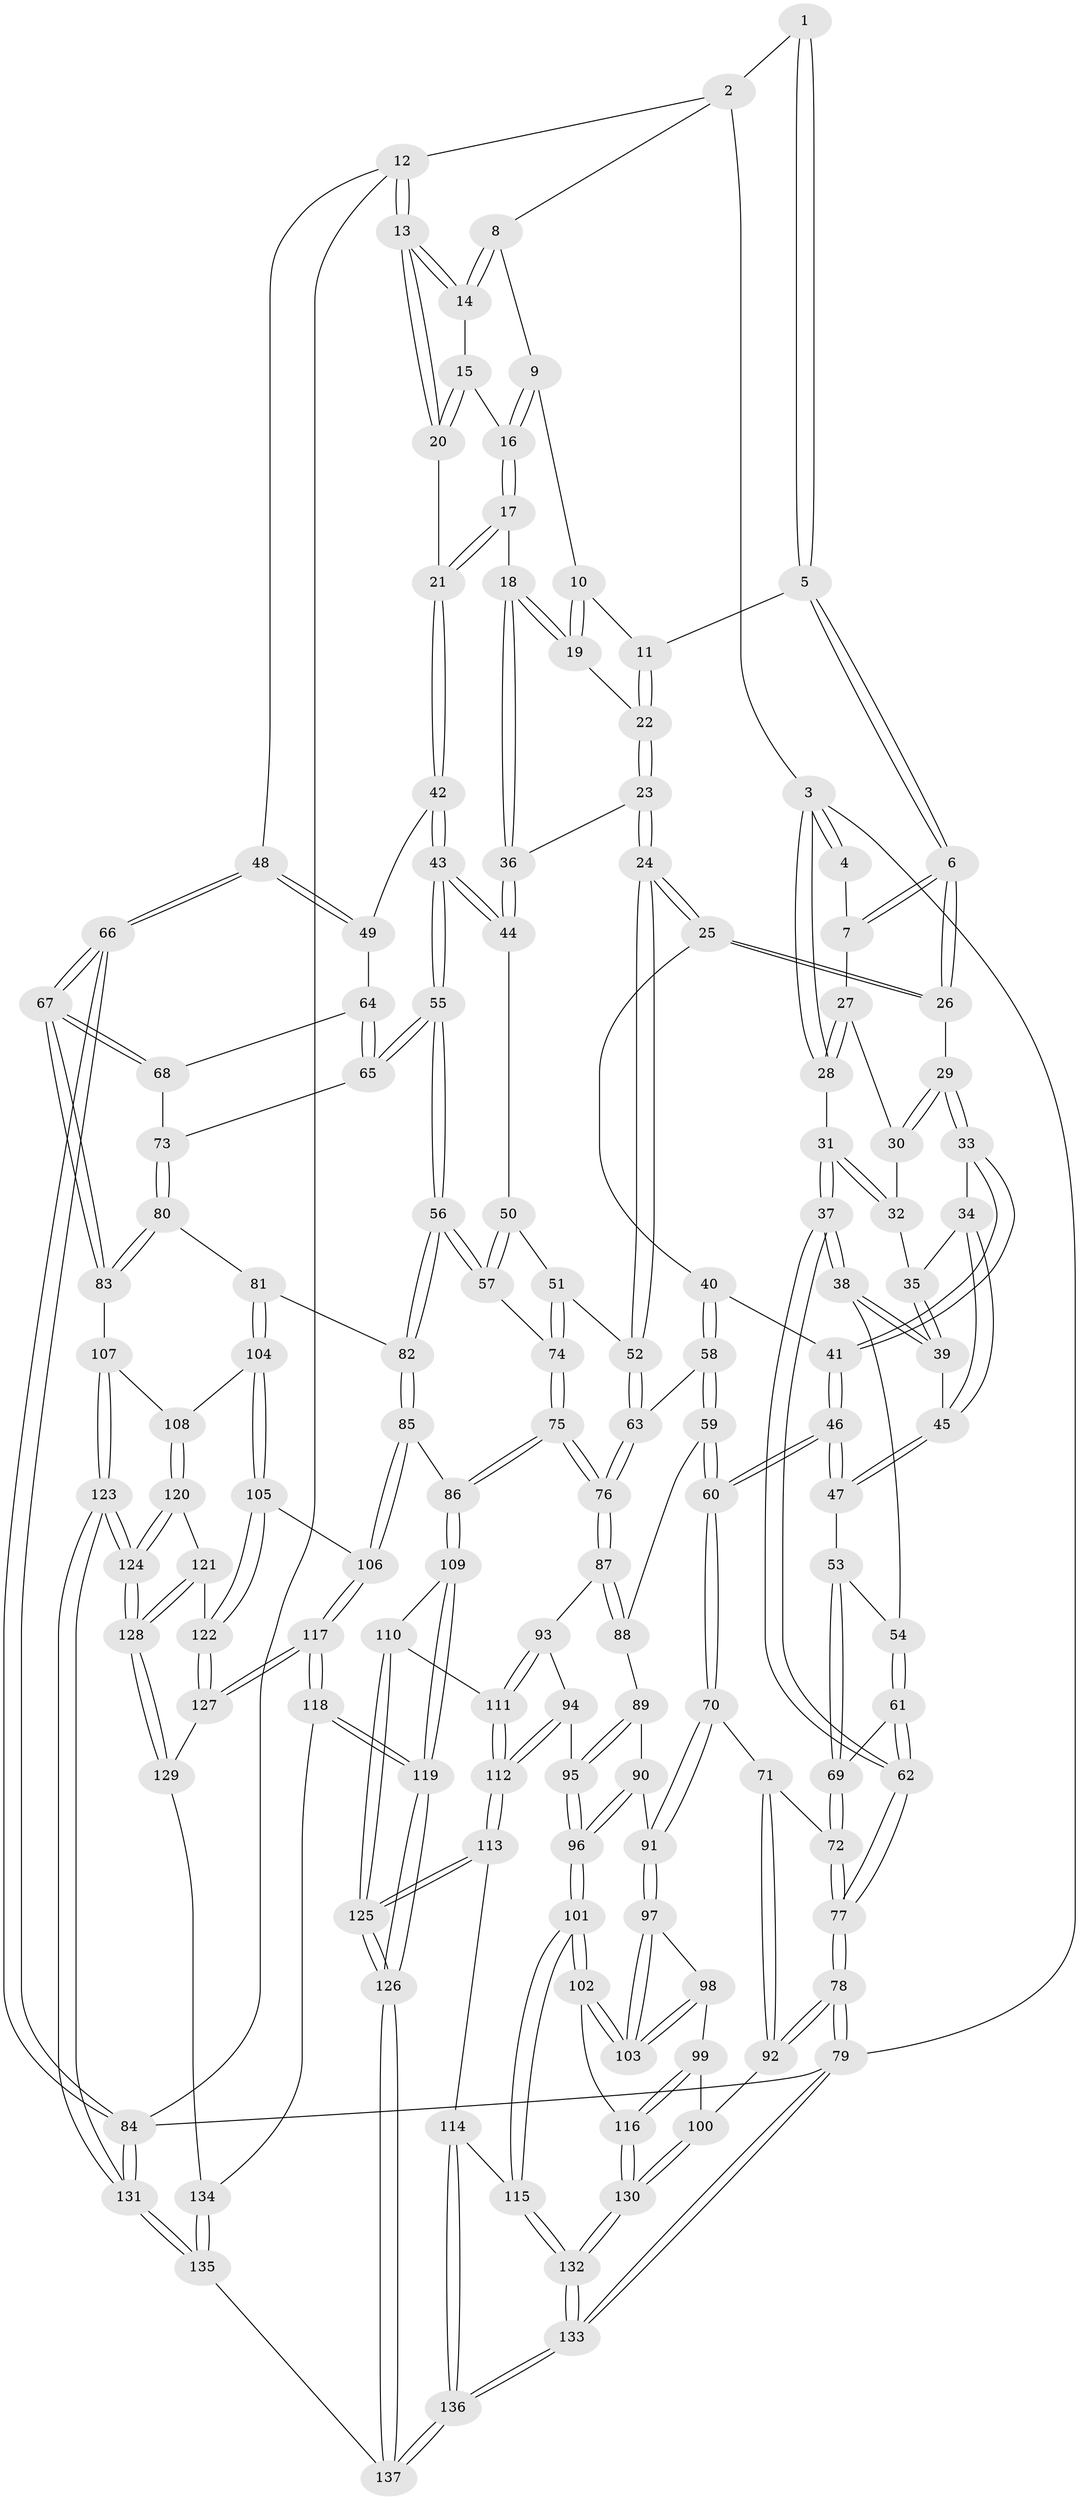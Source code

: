 // Generated by graph-tools (version 1.1) at 2025/11/02/27/25 16:11:52]
// undirected, 137 vertices, 339 edges
graph export_dot {
graph [start="1"]
  node [color=gray90,style=filled];
  1 [pos="+0.3946838106475347+0"];
  2 [pos="+0.7596231898368078+0"];
  3 [pos="+0+0"];
  4 [pos="+0.2027661753603784+0"];
  5 [pos="+0.4373401696430823+0.10676977538627945"];
  6 [pos="+0.32182825618608024+0.18744885831575586"];
  7 [pos="+0.2415843020531138+0.14519462705593905"];
  8 [pos="+0.7595677652987738+0"];
  9 [pos="+0.7331008479856999+0"];
  10 [pos="+0.6871471723479702+0.004247912511472613"];
  11 [pos="+0.5169845418662773+0.12534353020558908"];
  12 [pos="+1+0.25908824564358757"];
  13 [pos="+1+0.2290937740024366"];
  14 [pos="+0.9983614526962554+0.13916821963849463"];
  15 [pos="+0.8389088348559676+0.1412443615604228"];
  16 [pos="+0.797565214406514+0.11604536600932246"];
  17 [pos="+0.7616993272596858+0.2892880532786286"];
  18 [pos="+0.7611428465007509+0.28923422834145746"];
  19 [pos="+0.686914548072944+0.24853037211974602"];
  20 [pos="+0.8869108250199814+0.28815218988749836"];
  21 [pos="+0.8217932763704462+0.31778264344596896"];
  22 [pos="+0.5756087772851045+0.25625545554153994"];
  23 [pos="+0.5190133043044199+0.3470760902869644"];
  24 [pos="+0.444629561592+0.39751732869491846"];
  25 [pos="+0.42723224320756475+0.3858847014902701"];
  26 [pos="+0.33663525399703736+0.27421188864962065"];
  27 [pos="+0.12418070762135858+0.17883628827478945"];
  28 [pos="+0+0"];
  29 [pos="+0.22146592844438806+0.34502486279720473"];
  30 [pos="+0.12006132997573632+0.23240884394727532"];
  31 [pos="+0+0.2685801439872095"];
  32 [pos="+0.09609880697441257+0.29248982920539895"];
  33 [pos="+0.20650981520554676+0.3664624268700553"];
  34 [pos="+0.16520096682377036+0.3680234852243279"];
  35 [pos="+0.09560633010143521+0.30451628446627954"];
  36 [pos="+0.6576422912266304+0.4034969408711443"];
  37 [pos="+0+0.3483201424553367"];
  38 [pos="+0+0.3950245265821292"];
  39 [pos="+0.04347278189467273+0.38167314312266654"];
  40 [pos="+0.24556977538807925+0.4526634667310448"];
  41 [pos="+0.22599046252106308+0.4474275425003109"];
  42 [pos="+0.8261650734182813+0.42704005361784736"];
  43 [pos="+0.7671495906545304+0.5129260774322226"];
  44 [pos="+0.6681608565947367+0.4515832339050067"];
  45 [pos="+0.1086532496720209+0.41985551800602555"];
  46 [pos="+0.1592090072175935+0.4998395448443998"];
  47 [pos="+0.1309016211043487+0.4927277993433061"];
  48 [pos="+1+0.3629445019202929"];
  49 [pos="+0.9367792479470286+0.47651379561284357"];
  50 [pos="+0.6637313838149738+0.45440771557983345"];
  51 [pos="+0.523781990875989+0.5171897999417084"];
  52 [pos="+0.4568856710627473+0.4805527239431185"];
  53 [pos="+0.11129032993447387+0.5024526069167196"];
  54 [pos="+0.04709362697883237+0.49152206369176454"];
  55 [pos="+0.7651821082527531+0.5786254495969344"];
  56 [pos="+0.751795268768515+0.5976772448655758"];
  57 [pos="+0.619522659483153+0.6043926397754896"];
  58 [pos="+0.32390620593119235+0.6006581389004119"];
  59 [pos="+0.31442837022133574+0.6139155405748554"];
  60 [pos="+0.2341739155669727+0.650839805900464"];
  61 [pos="+0+0.5498610604263007"];
  62 [pos="+0+0.5474341013373721"];
  63 [pos="+0.422351374078853+0.5267409956996217"];
  64 [pos="+0.9314814095848486+0.5131815678689988"];
  65 [pos="+0.8632523264646311+0.5901712215383851"];
  66 [pos="+1+0.7249032920935593"];
  67 [pos="+1+0.7224258964045248"];
  68 [pos="+0.9563855495624435+0.5543228561827435"];
  69 [pos="+0.06536820269993508+0.5994643605663361"];
  70 [pos="+0.20719439058822606+0.6860502416281502"];
  71 [pos="+0.10481126474663502+0.6702032888053381"];
  72 [pos="+0.08197959126315545+0.6519029012459635"];
  73 [pos="+0.8985372649045253+0.6153241278195458"];
  74 [pos="+0.6013302319990518+0.6070123515679524"];
  75 [pos="+0.5480781244286826+0.7513134971401774"];
  76 [pos="+0.5032983475096464+0.7401597159841569"];
  77 [pos="+0+0.6925179536505179"];
  78 [pos="+0+0.8683644555338964"];
  79 [pos="+0+1"];
  80 [pos="+0.9375233059554222+0.6565538064492105"];
  81 [pos="+0.7874339495320777+0.732519497603995"];
  82 [pos="+0.7655063764191733+0.6904199333578904"];
  83 [pos="+1+0.7235205741236528"];
  84 [pos="+1+1"];
  85 [pos="+0.5605806017594953+0.7601030745960587"];
  86 [pos="+0.5489784431881429+0.7526386628931617"];
  87 [pos="+0.4906471738653224+0.741265461727736"];
  88 [pos="+0.3925395109100745+0.7033800212594636"];
  89 [pos="+0.36468875762001296+0.7503993502907613"];
  90 [pos="+0.2810084479910867+0.756425432979131"];
  91 [pos="+0.2081410307038318+0.6929452070471825"];
  92 [pos="+0+0.8213338660523575"];
  93 [pos="+0.42021935525218096+0.8000923900436755"];
  94 [pos="+0.3860610620499687+0.8077020037908649"];
  95 [pos="+0.36675256200682677+0.8002000469089343"];
  96 [pos="+0.31887763371862937+0.8127502968591318"];
  97 [pos="+0.2037944461400645+0.709238379230657"];
  98 [pos="+0.16347163508177048+0.7957231099878769"];
  99 [pos="+0.15810846166754564+0.8049079001831553"];
  100 [pos="+0.07673919993195388+0.8472609636738262"];
  101 [pos="+0.2946975450877888+0.9050329085907558"];
  102 [pos="+0.2832200691202828+0.8998402784872248"];
  103 [pos="+0.2648198888362051+0.8666914876966291"];
  104 [pos="+0.7922601797086539+0.7584733730477704"];
  105 [pos="+0.729729115774877+0.8248574549882437"];
  106 [pos="+0.605893066385082+0.810695300982722"];
  107 [pos="+0.9369834994314302+0.7851765532326329"];
  108 [pos="+0.8651072036667293+0.7999749845652484"];
  109 [pos="+0.49842870842084724+0.8510709927235816"];
  110 [pos="+0.4538106006239681+0.8702519570540802"];
  111 [pos="+0.4316596539610828+0.8633494694962602"];
  112 [pos="+0.3803829881750266+0.8868136452203982"];
  113 [pos="+0.35622658054367745+0.9178460806060329"];
  114 [pos="+0.3082600346164743+0.9238213666410459"];
  115 [pos="+0.3056810802334221+0.9208650969445826"];
  116 [pos="+0.20031680957035705+0.8925620713025368"];
  117 [pos="+0.6043933618288984+0.9231662147584809"];
  118 [pos="+0.5961567442094994+0.9600103584582252"];
  119 [pos="+0.5387464342633277+1"];
  120 [pos="+0.8641607320250301+0.8294648351369742"];
  121 [pos="+0.7743670009961034+0.8879716389705206"];
  122 [pos="+0.7323399913900668+0.8420492312117593"];
  123 [pos="+0.9311943935994679+1"];
  124 [pos="+0.8661840608683872+0.9990989464931679"];
  125 [pos="+0.4480202176670013+0.9660365910954339"];
  126 [pos="+0.5320946381113811+1"];
  127 [pos="+0.7147314925941602+0.8869839258536951"];
  128 [pos="+0.8548444372169377+0.9915490722675793"];
  129 [pos="+0.7138108937002617+0.948478127143772"];
  130 [pos="+0.12460745277234457+0.9628520839486578"];
  131 [pos="+1+1"];
  132 [pos="+0.1209077558281961+0.9886935996665153"];
  133 [pos="+0.01238200408857588+1"];
  134 [pos="+0.7070628120750657+0.9522139970717489"];
  135 [pos="+0.6884076561593969+1"];
  136 [pos="+0.24059237883202378+1"];
  137 [pos="+0.5310920221804231+1"];
  1 -- 2;
  1 -- 5;
  1 -- 5;
  2 -- 3;
  2 -- 8;
  2 -- 12;
  3 -- 4;
  3 -- 4;
  3 -- 28;
  3 -- 28;
  3 -- 79;
  4 -- 7;
  5 -- 6;
  5 -- 6;
  5 -- 11;
  6 -- 7;
  6 -- 7;
  6 -- 26;
  6 -- 26;
  7 -- 27;
  8 -- 9;
  8 -- 14;
  8 -- 14;
  9 -- 10;
  9 -- 16;
  9 -- 16;
  10 -- 11;
  10 -- 19;
  10 -- 19;
  11 -- 22;
  11 -- 22;
  12 -- 13;
  12 -- 13;
  12 -- 48;
  12 -- 84;
  13 -- 14;
  13 -- 14;
  13 -- 20;
  13 -- 20;
  14 -- 15;
  15 -- 16;
  15 -- 20;
  15 -- 20;
  16 -- 17;
  16 -- 17;
  17 -- 18;
  17 -- 21;
  17 -- 21;
  18 -- 19;
  18 -- 19;
  18 -- 36;
  18 -- 36;
  19 -- 22;
  20 -- 21;
  21 -- 42;
  21 -- 42;
  22 -- 23;
  22 -- 23;
  23 -- 24;
  23 -- 24;
  23 -- 36;
  24 -- 25;
  24 -- 25;
  24 -- 52;
  24 -- 52;
  25 -- 26;
  25 -- 26;
  25 -- 40;
  26 -- 29;
  27 -- 28;
  27 -- 28;
  27 -- 30;
  28 -- 31;
  29 -- 30;
  29 -- 30;
  29 -- 33;
  29 -- 33;
  30 -- 32;
  31 -- 32;
  31 -- 32;
  31 -- 37;
  31 -- 37;
  32 -- 35;
  33 -- 34;
  33 -- 41;
  33 -- 41;
  34 -- 35;
  34 -- 45;
  34 -- 45;
  35 -- 39;
  35 -- 39;
  36 -- 44;
  36 -- 44;
  37 -- 38;
  37 -- 38;
  37 -- 62;
  37 -- 62;
  38 -- 39;
  38 -- 39;
  38 -- 54;
  39 -- 45;
  40 -- 41;
  40 -- 58;
  40 -- 58;
  41 -- 46;
  41 -- 46;
  42 -- 43;
  42 -- 43;
  42 -- 49;
  43 -- 44;
  43 -- 44;
  43 -- 55;
  43 -- 55;
  44 -- 50;
  45 -- 47;
  45 -- 47;
  46 -- 47;
  46 -- 47;
  46 -- 60;
  46 -- 60;
  47 -- 53;
  48 -- 49;
  48 -- 49;
  48 -- 66;
  48 -- 66;
  49 -- 64;
  50 -- 51;
  50 -- 57;
  50 -- 57;
  51 -- 52;
  51 -- 74;
  51 -- 74;
  52 -- 63;
  52 -- 63;
  53 -- 54;
  53 -- 69;
  53 -- 69;
  54 -- 61;
  54 -- 61;
  55 -- 56;
  55 -- 56;
  55 -- 65;
  55 -- 65;
  56 -- 57;
  56 -- 57;
  56 -- 82;
  56 -- 82;
  57 -- 74;
  58 -- 59;
  58 -- 59;
  58 -- 63;
  59 -- 60;
  59 -- 60;
  59 -- 88;
  60 -- 70;
  60 -- 70;
  61 -- 62;
  61 -- 62;
  61 -- 69;
  62 -- 77;
  62 -- 77;
  63 -- 76;
  63 -- 76;
  64 -- 65;
  64 -- 65;
  64 -- 68;
  65 -- 73;
  66 -- 67;
  66 -- 67;
  66 -- 84;
  66 -- 84;
  67 -- 68;
  67 -- 68;
  67 -- 83;
  67 -- 83;
  68 -- 73;
  69 -- 72;
  69 -- 72;
  70 -- 71;
  70 -- 91;
  70 -- 91;
  71 -- 72;
  71 -- 92;
  71 -- 92;
  72 -- 77;
  72 -- 77;
  73 -- 80;
  73 -- 80;
  74 -- 75;
  74 -- 75;
  75 -- 76;
  75 -- 76;
  75 -- 86;
  75 -- 86;
  76 -- 87;
  76 -- 87;
  77 -- 78;
  77 -- 78;
  78 -- 79;
  78 -- 79;
  78 -- 92;
  78 -- 92;
  79 -- 133;
  79 -- 133;
  79 -- 84;
  80 -- 81;
  80 -- 83;
  80 -- 83;
  81 -- 82;
  81 -- 104;
  81 -- 104;
  82 -- 85;
  82 -- 85;
  83 -- 107;
  84 -- 131;
  84 -- 131;
  85 -- 86;
  85 -- 106;
  85 -- 106;
  86 -- 109;
  86 -- 109;
  87 -- 88;
  87 -- 88;
  87 -- 93;
  88 -- 89;
  89 -- 90;
  89 -- 95;
  89 -- 95;
  90 -- 91;
  90 -- 96;
  90 -- 96;
  91 -- 97;
  91 -- 97;
  92 -- 100;
  93 -- 94;
  93 -- 111;
  93 -- 111;
  94 -- 95;
  94 -- 112;
  94 -- 112;
  95 -- 96;
  95 -- 96;
  96 -- 101;
  96 -- 101;
  97 -- 98;
  97 -- 103;
  97 -- 103;
  98 -- 99;
  98 -- 103;
  98 -- 103;
  99 -- 100;
  99 -- 116;
  99 -- 116;
  100 -- 130;
  100 -- 130;
  101 -- 102;
  101 -- 102;
  101 -- 115;
  101 -- 115;
  102 -- 103;
  102 -- 103;
  102 -- 116;
  104 -- 105;
  104 -- 105;
  104 -- 108;
  105 -- 106;
  105 -- 122;
  105 -- 122;
  106 -- 117;
  106 -- 117;
  107 -- 108;
  107 -- 123;
  107 -- 123;
  108 -- 120;
  108 -- 120;
  109 -- 110;
  109 -- 119;
  109 -- 119;
  110 -- 111;
  110 -- 125;
  110 -- 125;
  111 -- 112;
  111 -- 112;
  112 -- 113;
  112 -- 113;
  113 -- 114;
  113 -- 125;
  113 -- 125;
  114 -- 115;
  114 -- 136;
  114 -- 136;
  115 -- 132;
  115 -- 132;
  116 -- 130;
  116 -- 130;
  117 -- 118;
  117 -- 118;
  117 -- 127;
  117 -- 127;
  118 -- 119;
  118 -- 119;
  118 -- 134;
  119 -- 126;
  119 -- 126;
  120 -- 121;
  120 -- 124;
  120 -- 124;
  121 -- 122;
  121 -- 128;
  121 -- 128;
  122 -- 127;
  122 -- 127;
  123 -- 124;
  123 -- 124;
  123 -- 131;
  123 -- 131;
  124 -- 128;
  124 -- 128;
  125 -- 126;
  125 -- 126;
  126 -- 137;
  126 -- 137;
  127 -- 129;
  128 -- 129;
  128 -- 129;
  129 -- 134;
  130 -- 132;
  130 -- 132;
  131 -- 135;
  131 -- 135;
  132 -- 133;
  132 -- 133;
  133 -- 136;
  133 -- 136;
  134 -- 135;
  134 -- 135;
  135 -- 137;
  136 -- 137;
  136 -- 137;
}

